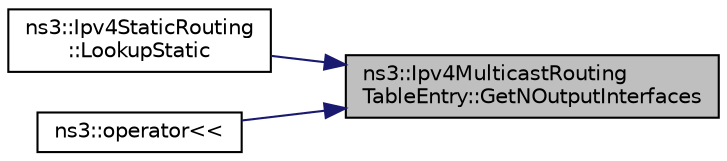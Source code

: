 digraph "ns3::Ipv4MulticastRoutingTableEntry::GetNOutputInterfaces"
{
 // LATEX_PDF_SIZE
  edge [fontname="Helvetica",fontsize="10",labelfontname="Helvetica",labelfontsize="10"];
  node [fontname="Helvetica",fontsize="10",shape=record];
  rankdir="RL";
  Node1 [label="ns3::Ipv4MulticastRouting\lTableEntry::GetNOutputInterfaces",height=0.2,width=0.4,color="black", fillcolor="grey75", style="filled", fontcolor="black",tooltip=" "];
  Node1 -> Node2 [dir="back",color="midnightblue",fontsize="10",style="solid",fontname="Helvetica"];
  Node2 [label="ns3::Ipv4StaticRouting\l::LookupStatic",height=0.2,width=0.4,color="black", fillcolor="white", style="filled",URL="$classns3_1_1_ipv4_static_routing.html#acc26ca2e9144cec5748e51d07edf7088",tooltip="Lookup in the multicast forwarding table for destination."];
  Node1 -> Node3 [dir="back",color="midnightblue",fontsize="10",style="solid",fontname="Helvetica"];
  Node3 [label="ns3::operator\<\<",height=0.2,width=0.4,color="black", fillcolor="white", style="filled",URL="$namespacens3.html#a989b89ed276a6476d6edfbc0b8f5a978",tooltip="Stream insertion operator."];
}
